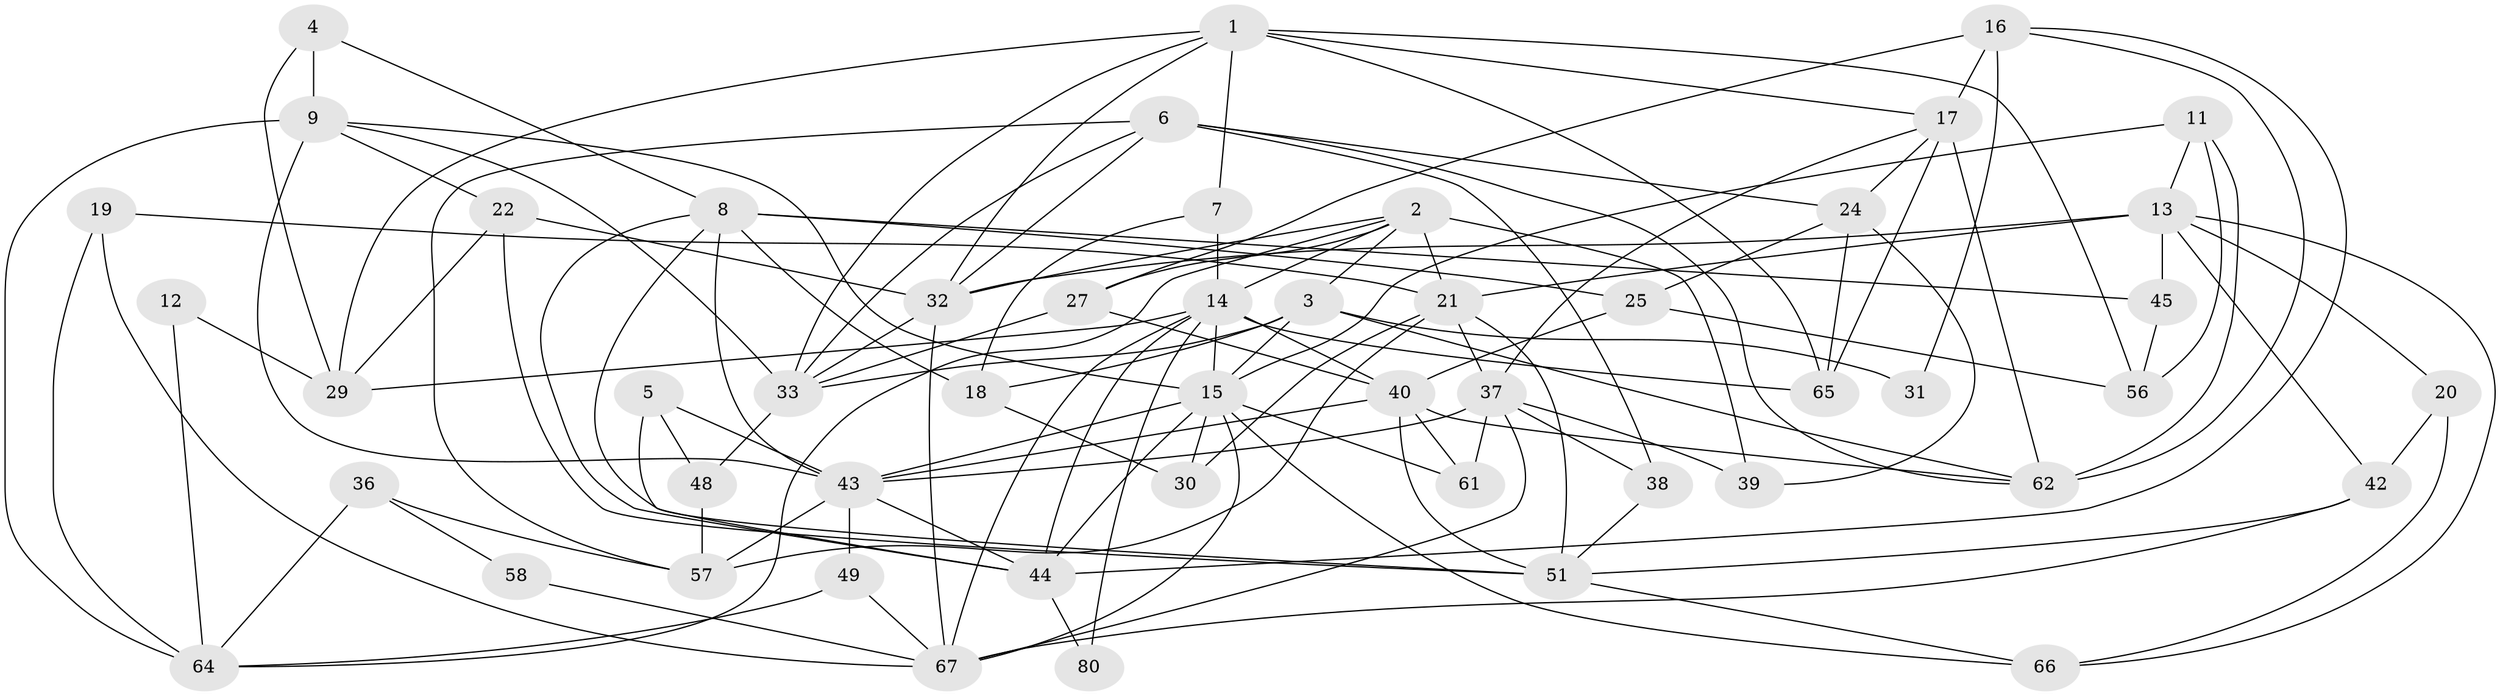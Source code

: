 // Generated by graph-tools (version 1.1) at 2025/52/02/27/25 19:52:01]
// undirected, 51 vertices, 126 edges
graph export_dot {
graph [start="1"]
  node [color=gray90,style=filled];
  1 [super="+83"];
  2 [super="+52"];
  3 [super="+28"];
  4 [super="+26"];
  5;
  6 [super="+73"];
  7;
  8 [super="+68"];
  9 [super="+10"];
  11 [super="+53"];
  12;
  13 [super="+77"];
  14 [super="+47"];
  15 [super="+23"];
  16 [super="+34"];
  17 [super="+76"];
  18 [super="+60"];
  19;
  20;
  21 [super="+78"];
  22 [super="+75"];
  24;
  25;
  27 [super="+35"];
  29 [super="+70"];
  30 [super="+41"];
  31 [super="+74"];
  32 [super="+46"];
  33 [super="+54"];
  36;
  37 [super="+81"];
  38;
  39;
  40 [super="+69"];
  42;
  43 [super="+50"];
  44 [super="+71"];
  45 [super="+59"];
  48;
  49;
  51 [super="+55"];
  56;
  57 [super="+63"];
  58;
  61;
  62;
  64 [super="+79"];
  65 [super="+82"];
  66;
  67 [super="+72"];
  80;
  1 -- 56;
  1 -- 33;
  1 -- 7;
  1 -- 17;
  1 -- 32;
  1 -- 29;
  1 -- 65;
  2 -- 32;
  2 -- 27;
  2 -- 64;
  2 -- 21;
  2 -- 39;
  2 -- 14;
  2 -- 3;
  3 -- 62;
  3 -- 31 [weight=2];
  3 -- 33;
  3 -- 15;
  3 -- 18;
  4 -- 9;
  4 -- 29;
  4 -- 8;
  5 -- 48;
  5 -- 44;
  5 -- 43;
  6 -- 62;
  6 -- 38 [weight=2];
  6 -- 57;
  6 -- 24;
  6 -- 33;
  6 -- 32;
  7 -- 14;
  7 -- 18;
  8 -- 18;
  8 -- 25;
  8 -- 43;
  8 -- 44;
  8 -- 51;
  8 -- 45;
  9 -- 15;
  9 -- 22;
  9 -- 33;
  9 -- 64;
  9 -- 43;
  11 -- 15;
  11 -- 56;
  11 -- 13;
  11 -- 62;
  12 -- 29;
  12 -- 64;
  13 -- 42;
  13 -- 45;
  13 -- 66;
  13 -- 20;
  13 -- 32;
  13 -- 21;
  14 -- 29;
  14 -- 40;
  14 -- 80;
  14 -- 67;
  14 -- 44;
  14 -- 15;
  14 -- 65;
  15 -- 61;
  15 -- 67;
  15 -- 66;
  15 -- 30;
  15 -- 44;
  15 -- 43;
  16 -- 17;
  16 -- 62;
  16 -- 27 [weight=2];
  16 -- 31;
  16 -- 44;
  17 -- 62 [weight=2];
  17 -- 65;
  17 -- 24;
  17 -- 37;
  18 -- 30 [weight=2];
  19 -- 21;
  19 -- 64;
  19 -- 67;
  20 -- 66;
  20 -- 42;
  21 -- 51;
  21 -- 37;
  21 -- 57;
  21 -- 30;
  22 -- 51;
  22 -- 32;
  22 -- 29;
  24 -- 65;
  24 -- 25;
  24 -- 39;
  25 -- 56;
  25 -- 40;
  27 -- 40;
  27 -- 33;
  32 -- 33;
  32 -- 67;
  33 -- 48;
  36 -- 57;
  36 -- 58;
  36 -- 64;
  37 -- 39;
  37 -- 38;
  37 -- 61;
  37 -- 43;
  37 -- 67;
  38 -- 51;
  40 -- 51 [weight=2];
  40 -- 61;
  40 -- 62;
  40 -- 43;
  42 -- 51;
  42 -- 67;
  43 -- 57;
  43 -- 44;
  43 -- 49;
  44 -- 80;
  45 -- 56;
  48 -- 57;
  49 -- 64;
  49 -- 67;
  51 -- 66;
  58 -- 67;
}
